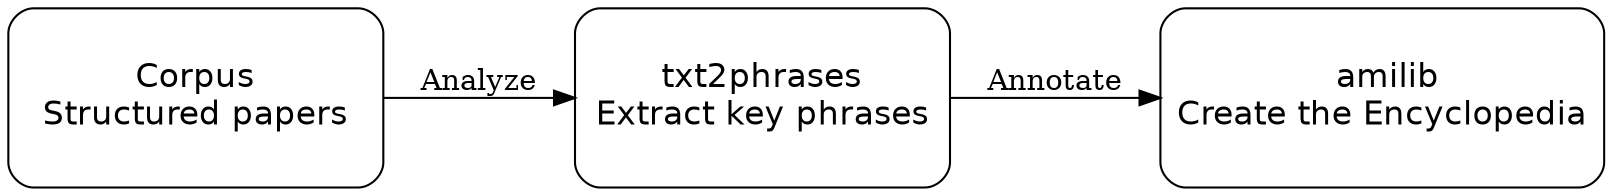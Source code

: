 digraph understand_corpus {
    rankdir=LR;  // Left to right layout
    bgcolor="white";
    node [shape=rectangle, style=rounded, fontsize=16, fontname="Helvetica", width=2.5, height=1.2];

    corpus [label="Corpus\nStructured papers"];
    txt2phrases [label="txt2phrases\nExtract key phrases"];
    amilib [label=" amilib\nCreate the Encyclopedia"];
  

    // Flow arrows
    corpus -> txt2phrases [label="Analyze", fontsize=14];
    txt2phrases -> amilib [label="Annotate", fontsize=14];
}

